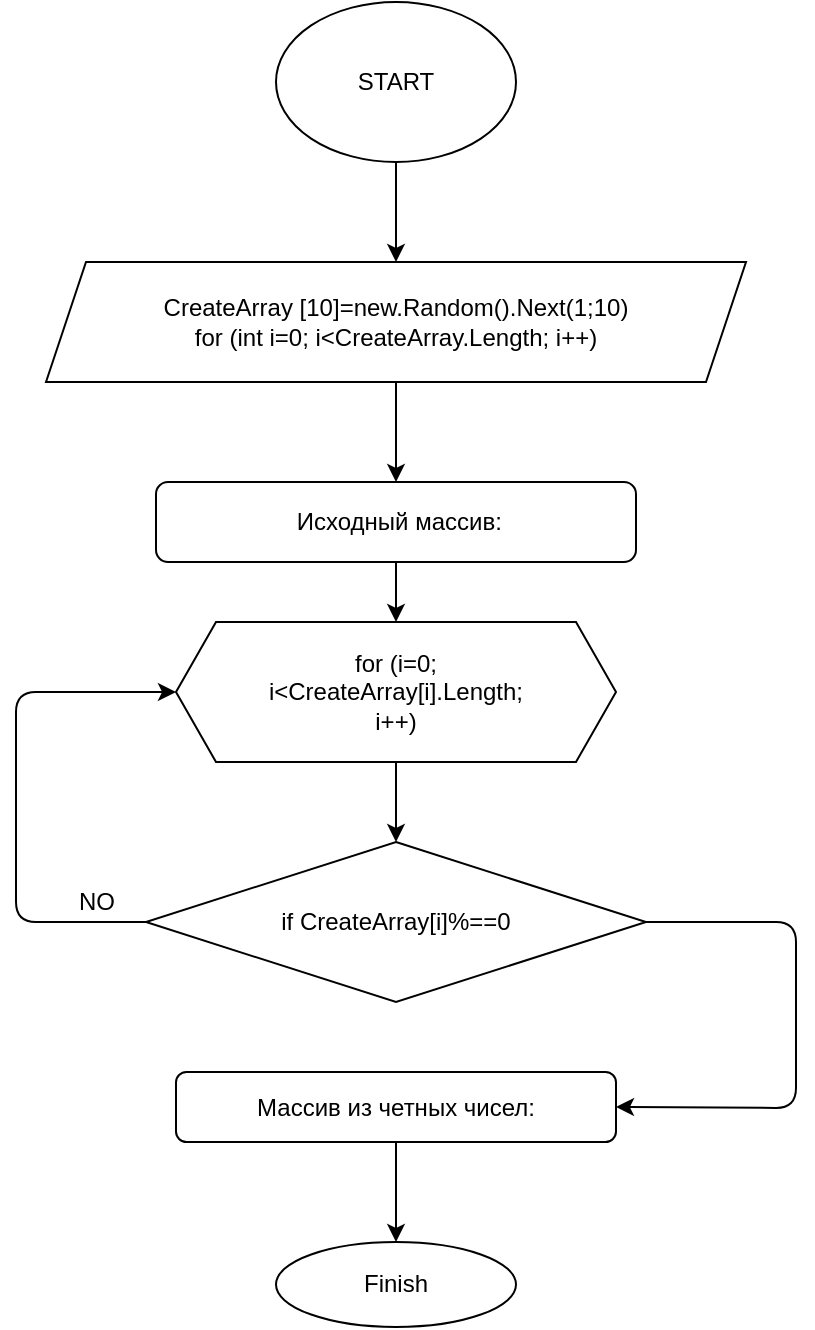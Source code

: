 <mxfile>
    <diagram id="xBVXsBovoLJ76k9Jkrnq" name="Page-1">
        <mxGraphModel dx="621" dy="357" grid="1" gridSize="10" guides="1" tooltips="1" connect="1" arrows="1" fold="1" page="1" pageScale="1" pageWidth="827" pageHeight="1169" math="0" shadow="0">
            <root>
                <mxCell id="0"/>
                <mxCell id="1" parent="0"/>
                <mxCell id="wS33t3uRdzZzpdna4zLd-3" value="" style="edgeStyle=none;html=1;" edge="1" parent="1" source="wS33t3uRdzZzpdna4zLd-1" target="wS33t3uRdzZzpdna4zLd-2">
                    <mxGeometry relative="1" as="geometry"/>
                </mxCell>
                <mxCell id="wS33t3uRdzZzpdna4zLd-1" value="START" style="ellipse;whiteSpace=wrap;html=1;" vertex="1" parent="1">
                    <mxGeometry x="240" y="20" width="120" height="80" as="geometry"/>
                </mxCell>
                <mxCell id="wS33t3uRdzZzpdna4zLd-5" value="" style="edgeStyle=none;html=1;" edge="1" parent="1" source="wS33t3uRdzZzpdna4zLd-2">
                    <mxGeometry relative="1" as="geometry">
                        <mxPoint x="300" y="260" as="targetPoint"/>
                    </mxGeometry>
                </mxCell>
                <mxCell id="wS33t3uRdzZzpdna4zLd-2" value="CreateArray [10]=new.Random().Next(1;10)&lt;br&gt;for (int i=0; i&amp;lt;CreateArray.Length; i++)" style="shape=parallelogram;perimeter=parallelogramPerimeter;whiteSpace=wrap;html=1;fixedSize=1;" vertex="1" parent="1">
                    <mxGeometry x="125" y="150" width="350" height="60" as="geometry"/>
                </mxCell>
                <mxCell id="wS33t3uRdzZzpdna4zLd-10" value="" style="edgeStyle=none;html=1;" edge="1" parent="1" source="wS33t3uRdzZzpdna4zLd-6" target="wS33t3uRdzZzpdna4zLd-9">
                    <mxGeometry relative="1" as="geometry"/>
                </mxCell>
                <mxCell id="wS33t3uRdzZzpdna4zLd-6" value="&amp;nbsp;Исходный массив:" style="rounded=1;whiteSpace=wrap;html=1;" vertex="1" parent="1">
                    <mxGeometry x="180" y="260" width="240" height="40" as="geometry"/>
                </mxCell>
                <mxCell id="wS33t3uRdzZzpdna4zLd-12" value="" style="edgeStyle=none;html=1;" edge="1" parent="1" source="wS33t3uRdzZzpdna4zLd-9">
                    <mxGeometry relative="1" as="geometry">
                        <mxPoint x="300" y="440" as="targetPoint"/>
                    </mxGeometry>
                </mxCell>
                <mxCell id="wS33t3uRdzZzpdna4zLd-9" value="for (i=0; &lt;br&gt;i&amp;lt;CreateArray[i].Length;&lt;br&gt;i++)" style="shape=hexagon;perimeter=hexagonPerimeter2;whiteSpace=wrap;html=1;fixedSize=1;" vertex="1" parent="1">
                    <mxGeometry x="190" y="330" width="220" height="70" as="geometry"/>
                </mxCell>
                <mxCell id="wS33t3uRdzZzpdna4zLd-15" value="" style="edgeStyle=none;html=1;exitX=0;exitY=0.5;exitDx=0;exitDy=0;entryX=0;entryY=0.5;entryDx=0;entryDy=0;" edge="1" parent="1" source="wS33t3uRdzZzpdna4zLd-11" target="wS33t3uRdzZzpdna4zLd-9">
                    <mxGeometry relative="1" as="geometry">
                        <mxPoint x="70" y="480" as="targetPoint"/>
                        <Array as="points">
                            <mxPoint x="110" y="480"/>
                            <mxPoint x="110" y="365"/>
                        </Array>
                    </mxGeometry>
                </mxCell>
                <mxCell id="wS33t3uRdzZzpdna4zLd-21" value="" style="edgeStyle=none;html=1;entryX=1;entryY=0.5;entryDx=0;entryDy=0;exitX=1;exitY=0.5;exitDx=0;exitDy=0;" edge="1" parent="1" source="wS33t3uRdzZzpdna4zLd-11" target="wS33t3uRdzZzpdna4zLd-17">
                    <mxGeometry relative="1" as="geometry">
                        <mxPoint x="590" y="480" as="targetPoint"/>
                        <Array as="points">
                            <mxPoint x="500" y="480"/>
                            <mxPoint x="500" y="573"/>
                        </Array>
                    </mxGeometry>
                </mxCell>
                <mxCell id="wS33t3uRdzZzpdna4zLd-11" value="if CreateArray[i]%==0" style="rhombus;whiteSpace=wrap;html=1;" vertex="1" parent="1">
                    <mxGeometry x="175" y="440" width="250" height="80" as="geometry"/>
                </mxCell>
                <mxCell id="wS33t3uRdzZzpdna4zLd-16" value="NO" style="text;html=1;align=center;verticalAlign=middle;resizable=0;points=[];autosize=1;strokeColor=none;" vertex="1" parent="1">
                    <mxGeometry x="135" y="460" width="30" height="20" as="geometry"/>
                </mxCell>
                <mxCell id="wS33t3uRdzZzpdna4zLd-23" value="" style="edgeStyle=none;html=1;" edge="1" parent="1" source="wS33t3uRdzZzpdna4zLd-17">
                    <mxGeometry relative="1" as="geometry">
                        <mxPoint x="300" y="640" as="targetPoint"/>
                    </mxGeometry>
                </mxCell>
                <mxCell id="wS33t3uRdzZzpdna4zLd-17" value="Массив из четных чисел:" style="rounded=1;whiteSpace=wrap;html=1;" vertex="1" parent="1">
                    <mxGeometry x="190" y="555" width="220" height="35" as="geometry"/>
                </mxCell>
                <mxCell id="wS33t3uRdzZzpdna4zLd-22" value="Finish" style="ellipse;whiteSpace=wrap;html=1;rounded=1;" vertex="1" parent="1">
                    <mxGeometry x="240" y="640" width="120" height="42.5" as="geometry"/>
                </mxCell>
            </root>
        </mxGraphModel>
    </diagram>
</mxfile>